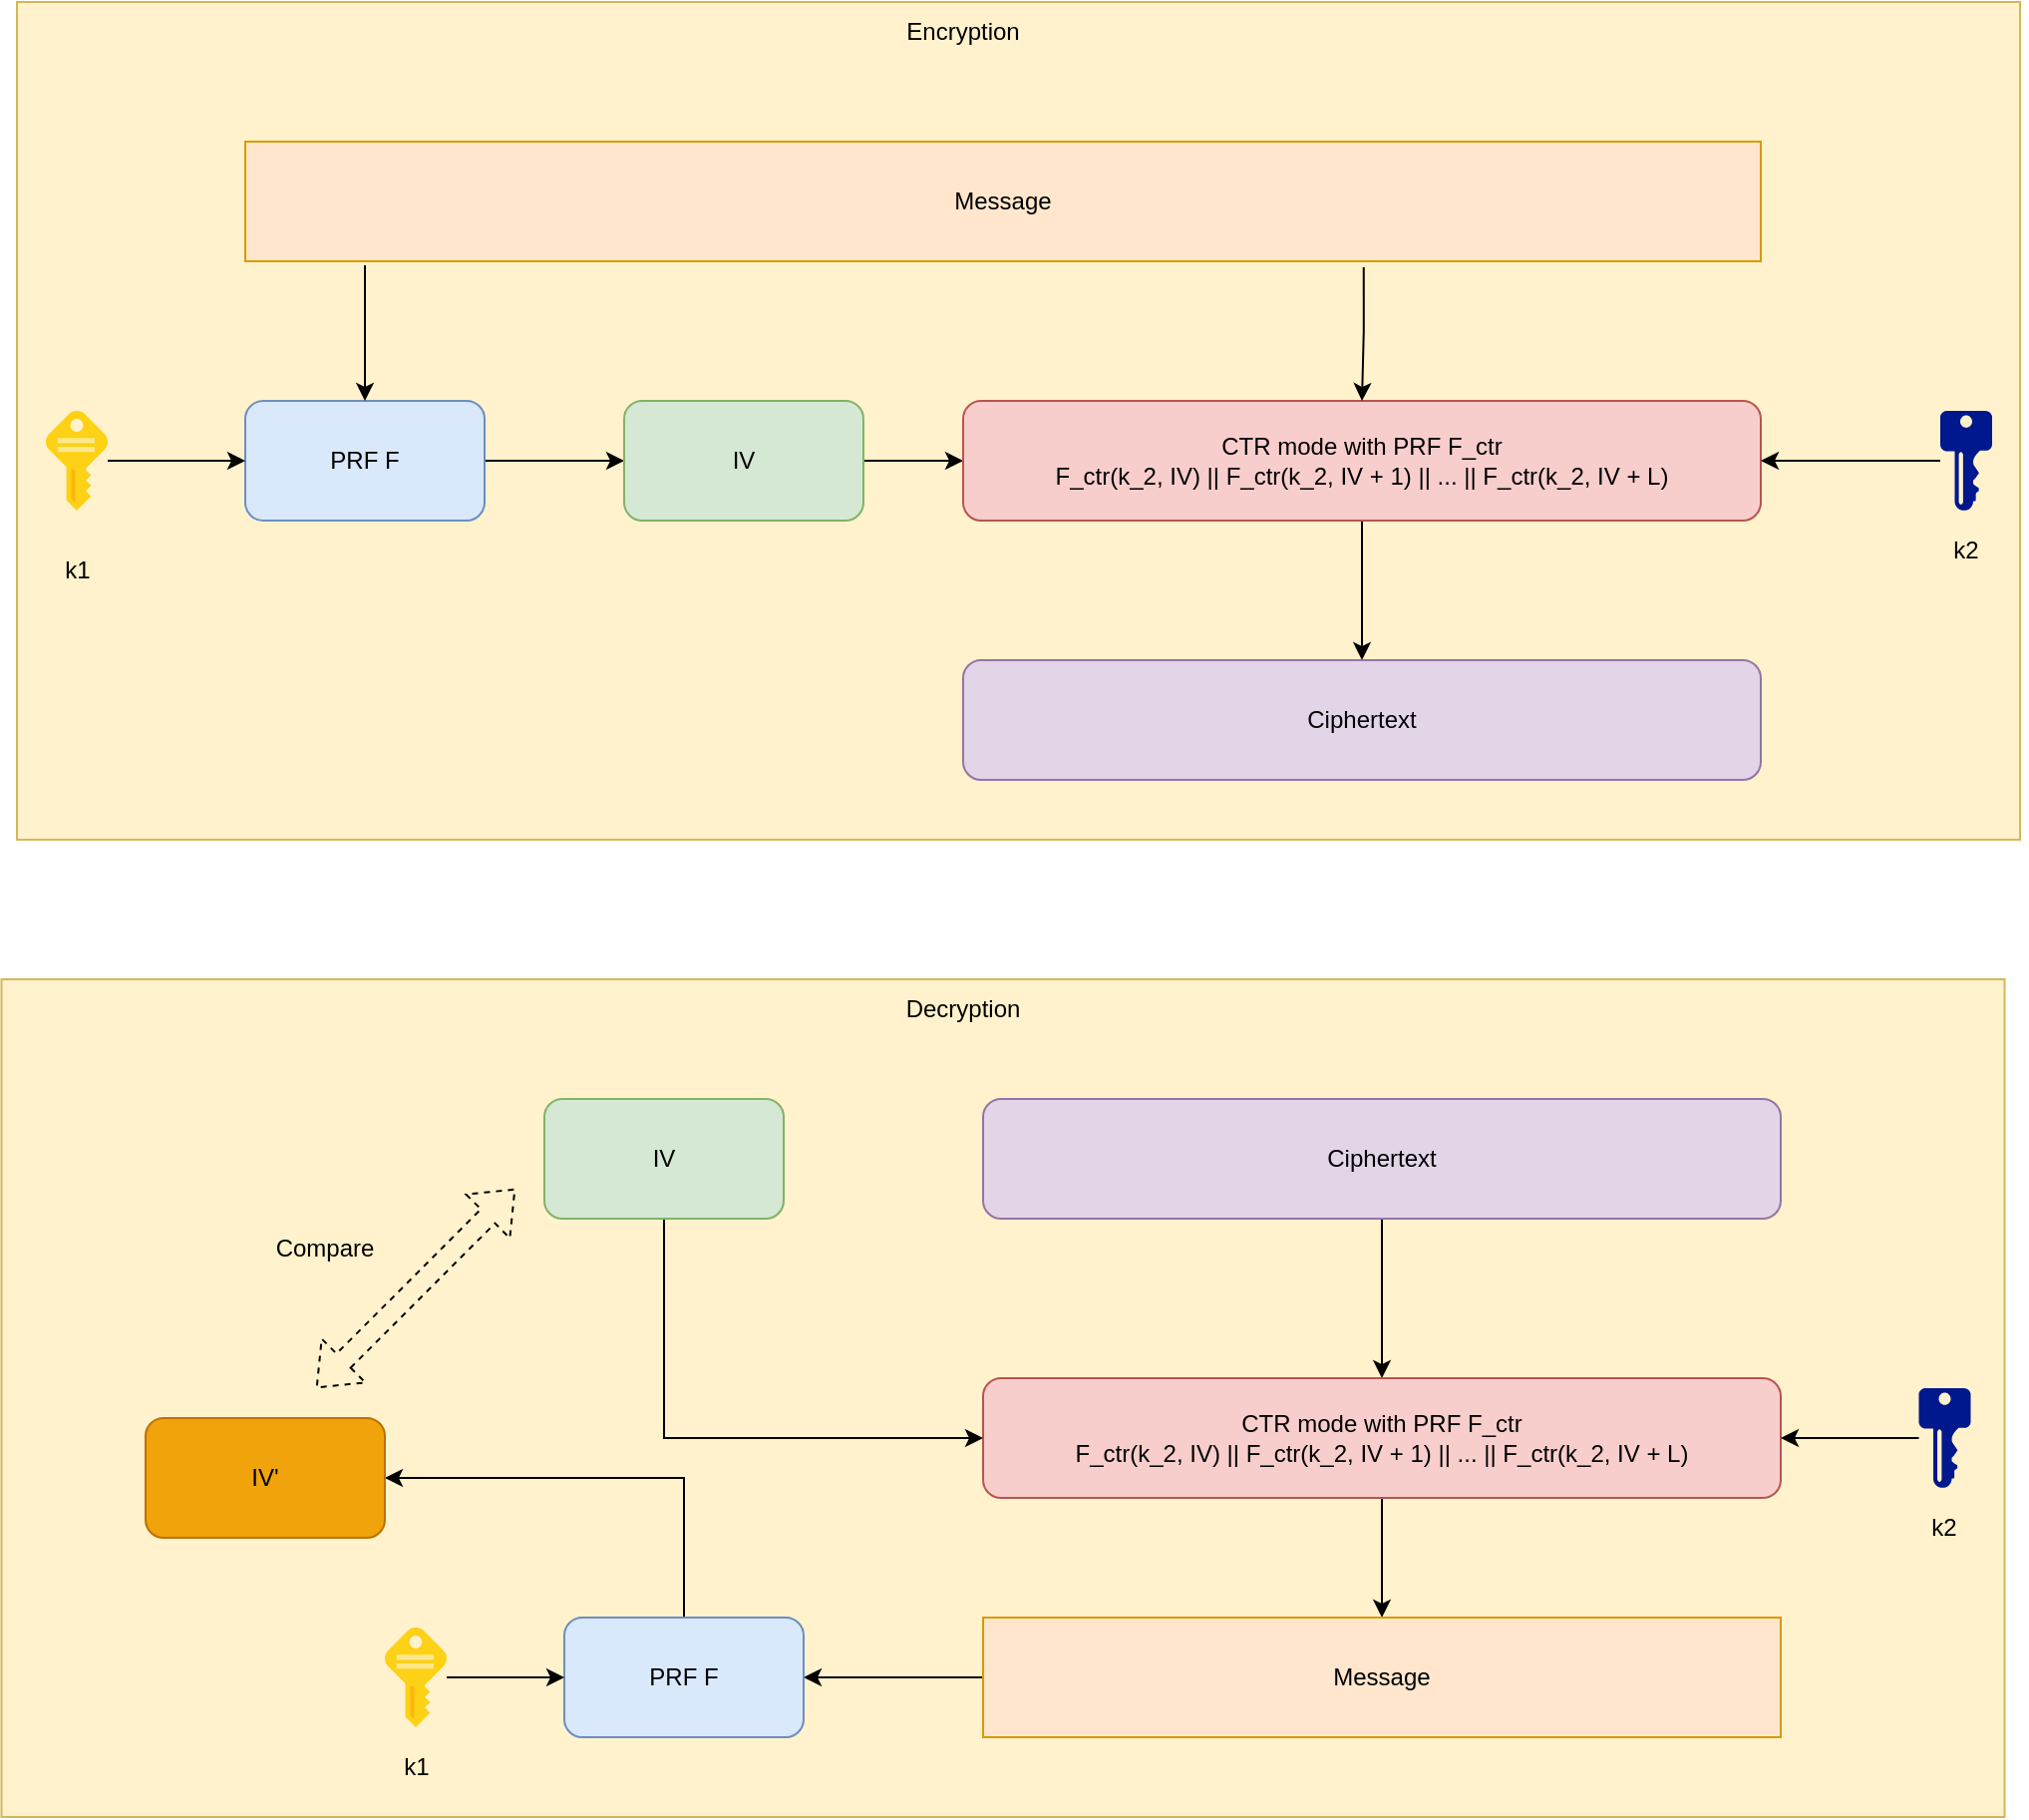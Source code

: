 <mxfile version="24.8.4">
  <diagram name="Page-1" id="cCQnzO3U8eBie6yhJq3o">
    <mxGraphModel dx="2214" dy="758" grid="1" gridSize="10" guides="1" tooltips="1" connect="1" arrows="1" fold="1" page="1" pageScale="1" pageWidth="850" pageHeight="1100" math="0" shadow="0">
      <root>
        <mxCell id="0" />
        <mxCell id="1" parent="0" />
        <mxCell id="Cmy9QhFbWEZIwyEC8SM4-1" value="" style="rounded=0;whiteSpace=wrap;html=1;fillColor=#fff2cc;strokeColor=#d6b656;" vertex="1" parent="1">
          <mxGeometry x="-834.5" y="70" width="1004.5" height="420" as="geometry" />
        </mxCell>
        <mxCell id="-vgdNQb4kun130LSrF8s-1" value="Message" style="rounded=0;whiteSpace=wrap;html=1;fillColor=#ffe6cc;strokeColor=#d79b00;" parent="1" vertex="1">
          <mxGeometry x="-720" y="140" width="760" height="60" as="geometry" />
        </mxCell>
        <mxCell id="-vgdNQb4kun130LSrF8s-8" value="" style="edgeStyle=orthogonalEdgeStyle;rounded=0;orthogonalLoop=1;jettySize=auto;html=1;" parent="1" source="-vgdNQb4kun130LSrF8s-2" target="-vgdNQb4kun130LSrF8s-6" edge="1">
          <mxGeometry relative="1" as="geometry" />
        </mxCell>
        <mxCell id="-vgdNQb4kun130LSrF8s-2" value="PRF F" style="rounded=1;whiteSpace=wrap;html=1;fillColor=#dae8fc;strokeColor=#6c8ebf;" parent="1" vertex="1">
          <mxGeometry x="-720" y="270" width="120" height="60" as="geometry" />
        </mxCell>
        <mxCell id="-vgdNQb4kun130LSrF8s-5" value="" style="endArrow=classic;html=1;rounded=0;entryX=0.5;entryY=0;entryDx=0;entryDy=0;" parent="1" target="-vgdNQb4kun130LSrF8s-2" edge="1">
          <mxGeometry width="50" height="50" relative="1" as="geometry">
            <mxPoint x="-660" y="202" as="sourcePoint" />
            <mxPoint x="-300" y="370" as="targetPoint" />
          </mxGeometry>
        </mxCell>
        <mxCell id="-vgdNQb4kun130LSrF8s-9" value="" style="edgeStyle=orthogonalEdgeStyle;rounded=0;orthogonalLoop=1;jettySize=auto;html=1;" parent="1" source="-vgdNQb4kun130LSrF8s-6" target="-vgdNQb4kun130LSrF8s-7" edge="1">
          <mxGeometry relative="1" as="geometry" />
        </mxCell>
        <mxCell id="-vgdNQb4kun130LSrF8s-6" value="IV" style="rounded=1;whiteSpace=wrap;html=1;fillColor=#d5e8d4;strokeColor=#82b366;" parent="1" vertex="1">
          <mxGeometry x="-530" y="270" width="120" height="60" as="geometry" />
        </mxCell>
        <mxCell id="-vgdNQb4kun130LSrF8s-12" value="" style="edgeStyle=orthogonalEdgeStyle;rounded=0;orthogonalLoop=1;jettySize=auto;html=1;" parent="1" source="-vgdNQb4kun130LSrF8s-7" target="-vgdNQb4kun130LSrF8s-11" edge="1">
          <mxGeometry relative="1" as="geometry" />
        </mxCell>
        <mxCell id="-vgdNQb4kun130LSrF8s-7" value="CTR mode with PRF F_ctr&lt;br&gt;F_ctr(k_2, IV) || F_ctr(k_2, IV + 1) || ... || F_ctr(k_2, IV + L)" style="rounded=1;whiteSpace=wrap;html=1;fillColor=#f8cecc;strokeColor=#b85450;" parent="1" vertex="1">
          <mxGeometry x="-360" y="270" width="400" height="60" as="geometry" />
        </mxCell>
        <mxCell id="-vgdNQb4kun130LSrF8s-10" style="edgeStyle=orthogonalEdgeStyle;rounded=0;orthogonalLoop=1;jettySize=auto;html=1;exitX=0.738;exitY=1.05;exitDx=0;exitDy=0;entryX=0.5;entryY=0;entryDx=0;entryDy=0;exitPerimeter=0;" parent="1" source="-vgdNQb4kun130LSrF8s-1" target="-vgdNQb4kun130LSrF8s-7" edge="1">
          <mxGeometry relative="1" as="geometry" />
        </mxCell>
        <mxCell id="-vgdNQb4kun130LSrF8s-11" value="Ciphertext" style="rounded=1;whiteSpace=wrap;html=1;fillColor=#e1d5e7;strokeColor=#9673a6;" parent="1" vertex="1">
          <mxGeometry x="-360" y="400" width="400" height="60" as="geometry" />
        </mxCell>
        <mxCell id="-vgdNQb4kun130LSrF8s-15" value="" style="edgeStyle=orthogonalEdgeStyle;rounded=0;orthogonalLoop=1;jettySize=auto;html=1;" parent="1" source="-vgdNQb4kun130LSrF8s-14" target="-vgdNQb4kun130LSrF8s-2" edge="1">
          <mxGeometry relative="1" as="geometry" />
        </mxCell>
        <mxCell id="-vgdNQb4kun130LSrF8s-14" value="" style="image;sketch=0;aspect=fixed;html=1;points=[];align=center;fontSize=12;image=img/lib/mscae/Key.svg;" parent="1" vertex="1">
          <mxGeometry x="-820" y="275" width="31" height="50" as="geometry" />
        </mxCell>
        <mxCell id="-vgdNQb4kun130LSrF8s-17" value="" style="edgeStyle=orthogonalEdgeStyle;rounded=0;orthogonalLoop=1;jettySize=auto;html=1;" parent="1" source="-vgdNQb4kun130LSrF8s-16" target="-vgdNQb4kun130LSrF8s-7" edge="1">
          <mxGeometry relative="1" as="geometry" />
        </mxCell>
        <mxCell id="-vgdNQb4kun130LSrF8s-16" value="" style="sketch=0;aspect=fixed;pointerEvents=1;shadow=0;dashed=0;html=1;strokeColor=none;labelPosition=center;verticalLabelPosition=bottom;verticalAlign=top;align=center;fillColor=#00188D;shape=mxgraph.mscae.enterprise.key_permissions" parent="1" vertex="1">
          <mxGeometry x="130" y="275" width="26" height="50" as="geometry" />
        </mxCell>
        <mxCell id="-vgdNQb4kun130LSrF8s-18" value="k1" style="text;html=1;align=center;verticalAlign=middle;whiteSpace=wrap;rounded=0;" parent="1" vertex="1">
          <mxGeometry x="-834.5" y="340" width="60" height="30" as="geometry" />
        </mxCell>
        <mxCell id="-vgdNQb4kun130LSrF8s-19" value="k2" style="text;html=1;align=center;verticalAlign=middle;whiteSpace=wrap;rounded=0;" parent="1" vertex="1">
          <mxGeometry x="113" y="330" width="60" height="30" as="geometry" />
        </mxCell>
        <mxCell id="Cmy9QhFbWEZIwyEC8SM4-2" value="Encryption" style="text;html=1;align=center;verticalAlign=middle;whiteSpace=wrap;rounded=0;" vertex="1" parent="1">
          <mxGeometry x="-390" y="70" width="60" height="30" as="geometry" />
        </mxCell>
        <mxCell id="Cmy9QhFbWEZIwyEC8SM4-3" value="" style="rounded=0;whiteSpace=wrap;html=1;fillColor=#fff2cc;strokeColor=#d6b656;" vertex="1" parent="1">
          <mxGeometry x="-842.25" y="560" width="1004.5" height="420" as="geometry" />
        </mxCell>
        <mxCell id="Cmy9QhFbWEZIwyEC8SM4-4" value="Decryption" style="text;html=1;align=center;verticalAlign=middle;whiteSpace=wrap;rounded=0;" vertex="1" parent="1">
          <mxGeometry x="-390" y="560" width="60" height="30" as="geometry" />
        </mxCell>
        <mxCell id="Cmy9QhFbWEZIwyEC8SM4-10" value="" style="edgeStyle=orthogonalEdgeStyle;rounded=0;orthogonalLoop=1;jettySize=auto;html=1;" edge="1" parent="1" source="Cmy9QhFbWEZIwyEC8SM4-5" target="Cmy9QhFbWEZIwyEC8SM4-6">
          <mxGeometry relative="1" as="geometry" />
        </mxCell>
        <mxCell id="Cmy9QhFbWEZIwyEC8SM4-5" value="Ciphertext" style="rounded=1;whiteSpace=wrap;html=1;fillColor=#e1d5e7;strokeColor=#9673a6;" vertex="1" parent="1">
          <mxGeometry x="-350" y="620" width="400" height="60" as="geometry" />
        </mxCell>
        <mxCell id="Cmy9QhFbWEZIwyEC8SM4-11" value="" style="edgeStyle=orthogonalEdgeStyle;rounded=0;orthogonalLoop=1;jettySize=auto;html=1;" edge="1" parent="1" source="Cmy9QhFbWEZIwyEC8SM4-6" target="Cmy9QhFbWEZIwyEC8SM4-7">
          <mxGeometry relative="1" as="geometry" />
        </mxCell>
        <mxCell id="Cmy9QhFbWEZIwyEC8SM4-6" value="CTR mode with PRF F_ctr&lt;br&gt;F_ctr(k_2, IV) || F_ctr(k_2, IV + 1) || ... || F_ctr(k_2, IV + L)" style="rounded=1;whiteSpace=wrap;html=1;fillColor=#f8cecc;strokeColor=#b85450;" vertex="1" parent="1">
          <mxGeometry x="-350" y="760" width="400" height="60" as="geometry" />
        </mxCell>
        <mxCell id="Cmy9QhFbWEZIwyEC8SM4-13" value="" style="edgeStyle=orthogonalEdgeStyle;rounded=0;orthogonalLoop=1;jettySize=auto;html=1;" edge="1" parent="1" source="Cmy9QhFbWEZIwyEC8SM4-7" target="Cmy9QhFbWEZIwyEC8SM4-12">
          <mxGeometry relative="1" as="geometry" />
        </mxCell>
        <mxCell id="Cmy9QhFbWEZIwyEC8SM4-7" value="Message" style="rounded=0;whiteSpace=wrap;html=1;fillColor=#ffe6cc;strokeColor=#d79b00;" vertex="1" parent="1">
          <mxGeometry x="-350" y="880" width="400" height="60" as="geometry" />
        </mxCell>
        <mxCell id="Cmy9QhFbWEZIwyEC8SM4-9" style="edgeStyle=orthogonalEdgeStyle;rounded=0;orthogonalLoop=1;jettySize=auto;html=1;entryX=0;entryY=0.5;entryDx=0;entryDy=0;exitX=0.5;exitY=1;exitDx=0;exitDy=0;" edge="1" parent="1" source="Cmy9QhFbWEZIwyEC8SM4-8" target="Cmy9QhFbWEZIwyEC8SM4-6">
          <mxGeometry relative="1" as="geometry" />
        </mxCell>
        <mxCell id="Cmy9QhFbWEZIwyEC8SM4-8" value="IV" style="rounded=1;whiteSpace=wrap;html=1;fillColor=#d5e8d4;strokeColor=#82b366;" vertex="1" parent="1">
          <mxGeometry x="-570" y="620" width="120" height="60" as="geometry" />
        </mxCell>
        <mxCell id="Cmy9QhFbWEZIwyEC8SM4-21" style="edgeStyle=orthogonalEdgeStyle;rounded=0;orthogonalLoop=1;jettySize=auto;html=1;exitX=0.5;exitY=0;exitDx=0;exitDy=0;entryX=1;entryY=0.5;entryDx=0;entryDy=0;" edge="1" parent="1" source="Cmy9QhFbWEZIwyEC8SM4-12" target="Cmy9QhFbWEZIwyEC8SM4-20">
          <mxGeometry relative="1" as="geometry" />
        </mxCell>
        <mxCell id="Cmy9QhFbWEZIwyEC8SM4-12" value="PRF F" style="rounded=1;whiteSpace=wrap;html=1;fillColor=#dae8fc;strokeColor=#6c8ebf;" vertex="1" parent="1">
          <mxGeometry x="-560" y="880" width="120" height="60" as="geometry" />
        </mxCell>
        <mxCell id="Cmy9QhFbWEZIwyEC8SM4-19" value="" style="edgeStyle=orthogonalEdgeStyle;rounded=0;orthogonalLoop=1;jettySize=auto;html=1;" edge="1" parent="1" source="Cmy9QhFbWEZIwyEC8SM4-14" target="Cmy9QhFbWEZIwyEC8SM4-12">
          <mxGeometry relative="1" as="geometry" />
        </mxCell>
        <mxCell id="Cmy9QhFbWEZIwyEC8SM4-14" value="" style="image;sketch=0;aspect=fixed;html=1;points=[];align=center;fontSize=12;image=img/lib/mscae/Key.svg;" vertex="1" parent="1">
          <mxGeometry x="-650" y="885" width="31" height="50" as="geometry" />
        </mxCell>
        <mxCell id="Cmy9QhFbWEZIwyEC8SM4-15" value="k1" style="text;html=1;align=center;verticalAlign=middle;whiteSpace=wrap;rounded=0;" vertex="1" parent="1">
          <mxGeometry x="-664.5" y="940" width="60" height="30" as="geometry" />
        </mxCell>
        <mxCell id="Cmy9QhFbWEZIwyEC8SM4-17" value="" style="edgeStyle=orthogonalEdgeStyle;rounded=0;orthogonalLoop=1;jettySize=auto;html=1;" edge="1" parent="1" source="Cmy9QhFbWEZIwyEC8SM4-16" target="Cmy9QhFbWEZIwyEC8SM4-6">
          <mxGeometry relative="1" as="geometry" />
        </mxCell>
        <mxCell id="Cmy9QhFbWEZIwyEC8SM4-16" value="" style="sketch=0;aspect=fixed;pointerEvents=1;shadow=0;dashed=0;html=1;strokeColor=none;labelPosition=center;verticalLabelPosition=bottom;verticalAlign=top;align=center;fillColor=#00188D;shape=mxgraph.mscae.enterprise.key_permissions" vertex="1" parent="1">
          <mxGeometry x="119.25" y="765" width="26" height="50" as="geometry" />
        </mxCell>
        <mxCell id="Cmy9QhFbWEZIwyEC8SM4-18" value="k2" style="text;html=1;align=center;verticalAlign=middle;whiteSpace=wrap;rounded=0;" vertex="1" parent="1">
          <mxGeometry x="102.25" y="820" width="60" height="30" as="geometry" />
        </mxCell>
        <mxCell id="Cmy9QhFbWEZIwyEC8SM4-20" value="IV&#39;" style="rounded=1;whiteSpace=wrap;html=1;fillColor=#f0a30a;fontColor=#000000;strokeColor=#BD7000;" vertex="1" parent="1">
          <mxGeometry x="-770" y="780" width="120" height="60" as="geometry" />
        </mxCell>
        <mxCell id="Cmy9QhFbWEZIwyEC8SM4-22" value="" style="shape=flexArrow;endArrow=classic;startArrow=classic;html=1;rounded=0;dashed=1;" edge="1" parent="1">
          <mxGeometry width="100" height="100" relative="1" as="geometry">
            <mxPoint x="-684.5" y="765" as="sourcePoint" />
            <mxPoint x="-584.5" y="665" as="targetPoint" />
          </mxGeometry>
        </mxCell>
        <mxCell id="Cmy9QhFbWEZIwyEC8SM4-23" value="Compare" style="text;html=1;align=center;verticalAlign=middle;whiteSpace=wrap;rounded=0;" vertex="1" parent="1">
          <mxGeometry x="-710" y="680" width="60" height="30" as="geometry" />
        </mxCell>
      </root>
    </mxGraphModel>
  </diagram>
</mxfile>
